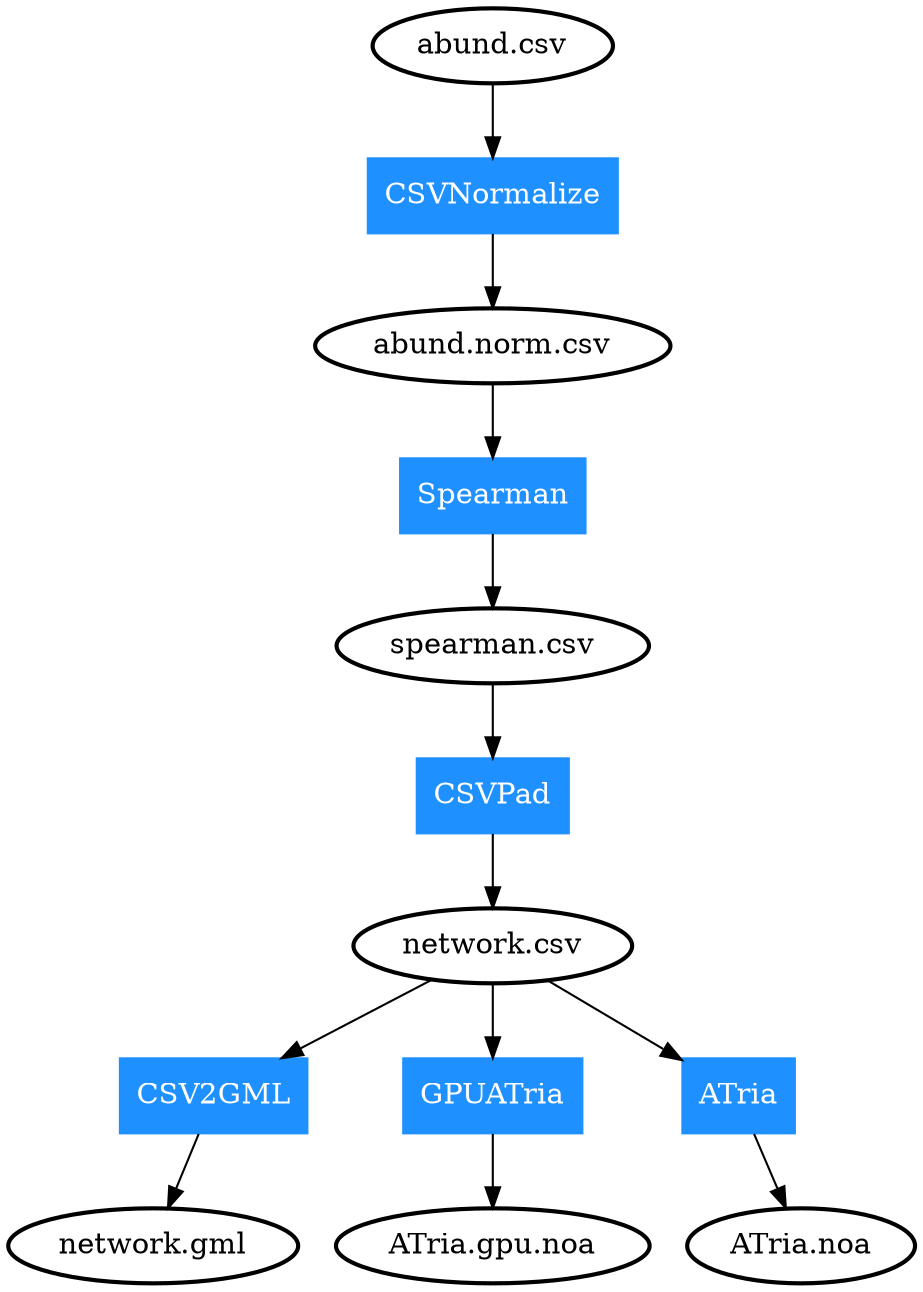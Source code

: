 digraph G {
	node [style=bold];
	"abund.csv"->"0"->"abund.norm.csv";
	"abund.norm.csv"->"1"->"spearman.csv";
	"spearman.csv"->"2"->"network.csv";
	"network.csv"->"3"->"network.gml";
	"network.csv"->"4"->"ATria.gpu.noa";
	"network.csv"->"5"->"ATria.noa";
	"0" [label="CSVNormalize", shape=box, color=dodgerblue1, fontcolor=white, style=filled];
	"1" [label="Spearman", shape=box, color=dodgerblue1, fontcolor=white, style=filled];
	"2" [label="CSVPad", shape=box, color=dodgerblue1, fontcolor=white, style=filled];
	"3" [label="CSV2GML", shape=box, color=dodgerblue1, fontcolor=white, style=filled];
	"4" [label="GPUATria", shape=box, color=dodgerblue1, fontcolor=white, style=filled];
	"5" [label="ATria", shape=box, color=dodgerblue1, fontcolor=white, style=filled];
}
